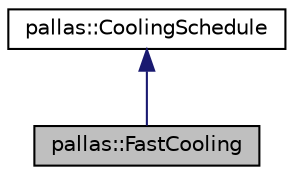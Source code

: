 digraph "pallas::FastCooling"
{
  edge [fontname="Helvetica",fontsize="10",labelfontname="Helvetica",labelfontsize="10"];
  node [fontname="Helvetica",fontsize="10",shape=record];
  Node1 [label="pallas::FastCooling",height=0.2,width=0.4,color="black", fillcolor="grey75", style="filled", fontcolor="black"];
  Node2 -> Node1 [dir="back",color="midnightblue",fontsize="10",style="solid",fontname="Helvetica"];
  Node2 [label="pallas::CoolingSchedule",height=0.2,width=0.4,color="black", fillcolor="white", style="filled",URL="$classpallas_1_1_cooling_schedule.html",tooltip="Determines the rate of cooling within pallas::SimulatedAnnealing. "];
}
